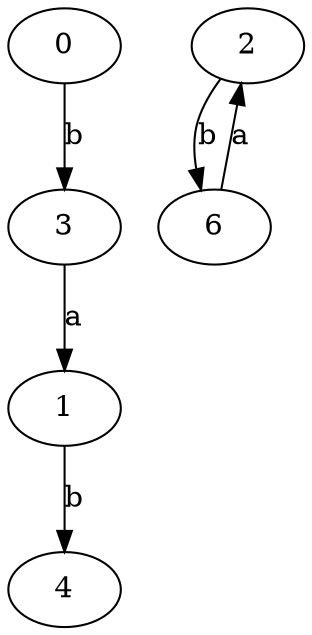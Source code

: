 strict digraph  {
1;
2;
3;
4;
0;
6;
1 -> 4  [label=b];
2 -> 6  [label=b];
3 -> 1  [label=a];
0 -> 3  [label=b];
6 -> 2  [label=a];
}
